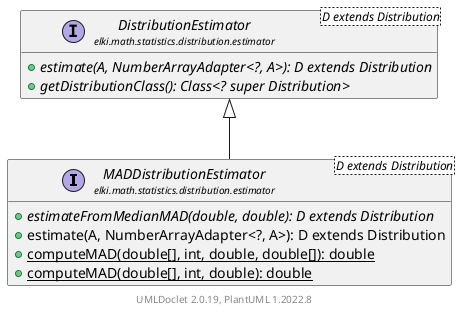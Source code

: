 @startuml
    remove .*\.(Instance|Par|Parameterizer|Factory)$
    set namespaceSeparator none
    hide empty fields
    hide empty methods

    interface "<size:14>MADDistributionEstimator\n<size:10>elki.math.statistics.distribution.estimator" as elki.math.statistics.distribution.estimator.MADDistributionEstimator<D extends Distribution> [[MADDistributionEstimator.html]] {
        {abstract} +estimateFromMedianMAD(double, double): D extends Distribution
        +estimate(A, NumberArrayAdapter<?, A>): D extends Distribution
        {static} +computeMAD(double[], int, double, double[]): double
        {static} +computeMAD(double[], int, double): double
    }

    interface "<size:14>DistributionEstimator\n<size:10>elki.math.statistics.distribution.estimator" as elki.math.statistics.distribution.estimator.DistributionEstimator<D extends Distribution> [[DistributionEstimator.html]] {
        {abstract} +estimate(A, NumberArrayAdapter<?, A>): D extends Distribution
        {abstract} +getDistributionClass(): Class<? super Distribution>
    }

    elki.math.statistics.distribution.estimator.DistributionEstimator <|-- elki.math.statistics.distribution.estimator.MADDistributionEstimator

    center footer UMLDoclet 2.0.19, PlantUML 1.2022.8
@enduml
